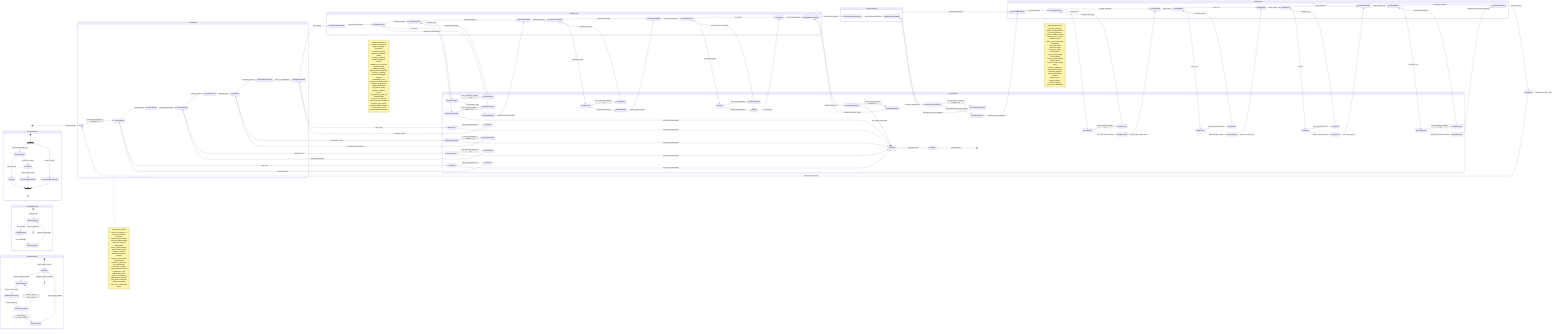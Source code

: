 %% LangFlow Audiobook Processing FSM (Final MVP Specification)
%% Shows the operational states and transitions for a complete audiobook generation system

stateDiagram-v2
    direction LR

    %% System States
    [*] --> Idle : System Ready

    %% Core Processing Pipeline States
    state CorePipeline {
        Idle --> LoadingChapter : process_book(book_id, chapter_id)
        LoadingChapter --> ChapterReady : chapter_loaded
        LoadingChapter --> LoadFailed : load_error

        ChapterReady --> SelectingChapter : select_chapter(criteria)
        SelectingChapter --> ChapterSelected : chapter_selected
        SelectingChapter --> SelectionFailed : selection_error

        ChapterSelected --> Segmenting : segment_text()
        Segmenting --> SegmentationComplete : utterances_created
        Segmenting --> SegmentationFailed : segmentation_error

        SegmentationComplete --> WritingBaseJSONL : write_v1_annotations()
        WritingBaseJSONL --> BaseAnnotationsReady : jsonl_written
        WritingBaseJSONL --> WriteFailed : write_error
    }

    %% Multi-Agent Enhancement States
    state Enhancement {
        BaseAnnotationsReady --> LoadingUtterances : enhance_annotations()
        LoadingUtterances --> SpeakerAttribution : utterances_loaded
        LoadingUtterances --> EnhancementFailed : load_error

        SpeakerAttribution --> SpeakersIdentified : speakers_attributed
        SpeakerAttribution --> AttributionFailed : attribution_error

        SpeakersIdentified --> EmotionClassification : classify_emotions()
        EmotionClassification --> EmotionsClassified : emotions_classified
        EmotionClassification --> EmotionFailed : classification_error

        EmotionsClassified --> QualityAssurance : validate_annotations()
        QualityAssurance --> QAValidated : qa_passed
        QualityAssurance --> QAFailed : qa_validation_failed

        QAValidated --> WritingEnrichedJSONL : write_v4_annotations()
        WritingEnrichedJSONL --> EnrichedAnnotationsReady : enriched_jsonl_written
        WritingEnrichedJSONL --> EnrichedWriteFailed : enriched_write_error
    }

    %% Character Analysis State
    state CharacterAnalysis {
        EnrichedAnnotationsReady --> BuildingCharacterBible : build_character_profiles()
        BuildingCharacterBible --> CharacterBibleReady : character_profiles_built
        BuildingCharacterBible --> CharacterAnalysisFailed : character_building_error
    }

    %% Audio Generation Pipeline States  
    state AudioPipeline {
        CharacterBibleReady --> GeneratingProsody : generate_prosody()
        GeneratingProsody --> ProsodyReady : prosody_generated
        GeneratingProsody --> ProsodyFailed : prosody_error

        ProsodyReady --> BuildingSSML : build_ssml()
        BuildingSSML --> SSMLReady : ssml_built
        BuildingSSML --> SSMLFailed : ssml_error

        SSMLReady --> RenderingTTS : render_audio()
        RenderingTTS --> AudioStemsReady : stems_rendered
        RenderingTTS --> TTSFailed : tts_error

        AudioStemsReady --> MasteringAudio : master_audiobook()
        MasteringAudio --> AudiobookComplete : mastering_complete
        MasteringAudio --> MasteringFailed : mastering_error
    }

    %% Success Terminal State
    AudiobookComplete --> BookReady : finalize_outputs()
    BookReady --> Idle : reset_for_next_book()
    BookReady --> [*] : shutdown_system()

    %% Error Handling & Recovery States
    state ErrorRecovery {
        LoadFailed --> RetryLoad : retry_load() [attempt < 3]
        LoadFailed --> FatalError : max_retries_exceeded()

        SelectionFailed --> RetrySelection : retry_selection() [attempt < 3]
        SelectionFailed --> FatalError : max_retries_exceeded()

        SegmentationFailed --> RetrySegmentation : retry_segmentation() [attempt < 3]
        SegmentationFailed --> FatalError : max_retries_exceeded()

        WriteFailed --> RetryWrite : retry_write() [attempt < 3]
        WriteFailed --> FatalError : max_retries_exceeded()

        EnhancementFailed --> RetryEnhancement : retry_enhancement() [attempt < 3]
        EnhancementFailed --> FatalError : max_retries_exceeded()

        AttributionFailed --> RetryAttribution : retry_attribution() [attempt < 3]
        AttributionFailed --> FallbackAttribution : use_heuristic_only()

        EmotionFailed --> RetryEmotion : retry_emotion() [attempt < 3]
        EmotionFailed --> FallbackEmotion : use_neutral_emotion()

        QAFailed --> AdjustThresholds : lower_qa_thresholds()
        QAFailed --> SkipQA : bypass_qa_validation()

        EnrichedWriteFailed --> RetryEnrichedWrite : retry_enriched_write() [attempt < 3]
        EnrichedWriteFailed --> FatalError : max_retries_exceeded()

        CharacterAnalysisFailed --> RetryCharacterAnalysis : retry_character_analysis() [attempt < 3]
        CharacterAnalysisFailed --> UseDefaultProfiles : apply_default_character_profiles()

        ProsodyFailed --> RetryProsody : retry_prosody() [attempt < 3]
        ProsodyFailed --> SimpleProsody : use_basic_prosody_rules()

        SSMLFailed --> RetrySSML : retry_ssml() [attempt < 3]
        SSMLFailed --> PlainTextSSML : generate_plain_ssml()

        TTSFailed --> RetryTTS : retry_tts() [attempt < 3]
        TTSFailed --> FallbackTTS : switch_to_piper_engine()

        MasteringFailed --> RetryMastering : retry_mastering() [attempt < 3]
        MasteringFailed --> BasicMastering : apply_basic_loudness_only()

        FatalError --> LogError : log_fatal_error()
        LogError --> [*] : system_abort()
    }

    %% Recovery Paths Back to Main Flow
    RetryLoad --> LoadingChapter : reattempt_load()
    RetrySelection --> SelectingChapter : reattempt_selection()
    RetrySegmentation --> Segmenting : reattempt_segmentation()
    RetryWrite --> WritingBaseJSONL : reattempt_write()
    RetryEnhancement --> LoadingUtterances : reattempt_enhancement()
    RetryAttribution --> SpeakerAttribution : reattempt_attribution()
    FallbackAttribution --> SpeakersIdentified : attribution_with_heuristics()
    RetryEmotion --> EmotionClassification : reattempt_emotion()
    FallbackEmotion --> EmotionsClassified : emotions_with_neutral()
    AdjustThresholds --> QualityAssurance : qa_with_lower_thresholds()
    SkipQA --> QAValidated : qa_bypassed()
    RetryEnrichedWrite --> WritingEnrichedJSONL : reattempt_enriched_write()
    RetryCharacterAnalysis --> BuildingCharacterBible : reattempt_character_analysis()
    UseDefaultProfiles --> CharacterBibleReady : character_profiles_default()
    RetryProsody --> GeneratingProsody : reattempt_prosody()
    SimpleProsody --> ProsodyReady : prosody_with_basic_rules()
    RetrySSML --> BuildingSSML : reattempt_ssml()
    PlainTextSSML --> SSMLReady : ssml_with_plain_text()
    RetryTTS --> RenderingTTS : reattempt_tts()
    FallbackTTS --> AudioStemsReady : stems_with_piper()
    RetryMastering --> MasteringAudio : reattempt_mastering()
    BasicMastering --> AudiobookComplete : audiobook_with_basic_mastering()

    %% Concurrent Caching Operations (Parallel State)
    state CacheOperations {
        state cache_fork <<fork>>
        state cache_join <<join>>

        [*] --> cache_fork
        cache_fork --> CheckingCache : cache_lookup(hash_key)
        cache_fork --> ProcessingWithoutCache : bypass_cache()

        CheckingCache --> CacheHit : cache_found()
        CheckingCache --> CacheMiss : cache_not_found()

        CacheHit --> cache_join
        CacheMiss --> ProcessingAndCaching : process_and_store()
        ProcessingAndCaching --> cache_join
        ProcessingWithoutCache --> cache_join

        cache_join --> [*]
    }

    %% Monitoring and Logging (Parallel State)
    state SystemMonitoring {
        [*] --> MonitoringActive : system_start()
        MonitoringActive --> LoggingPayload : log_request()
        LoggingPayload --> PayloadLogged : log_completed()
        PayloadLogged --> MonitoringActive : continue_monitoring()
        MonitoringActive --> [*] : system_shutdown()
    }

    %% Batch Processing Support
    state BatchProcessing {
        [*] --> BatchIdle : batch_system_ready()
        BatchIdle --> ProcessingBatch : process_multiple_books()
        ProcessingBatch --> BatchItemProcessing : process_next_book()
        BatchItemProcessing --> BatchItemComplete : book_completed()
        BatchItemComplete --> ProcessingBatch : continue_batch() [more_books]
        BatchItemComplete --> BatchComplete : finish_batch() [no_more_books]
        BatchComplete --> BatchIdle : reset_for_next_batch()
        BatchIdle --> [*] : shutdown_batch_system()
    }

    %% State Notes for Clarity
    note right of CorePipeline
        Core Pipeline Events:
        • process_book(book_id, chapter_id): Initialize processing
        • chapter_loaded: Chapter data successfully loaded
        • load_error: Chapter loading failed
        • select_chapter(criteria): Apply selection criteria
        • chapter_selected: Chapter successfully selected
        • selection_error: Chapter selection failed
        • segment_text(): Begin text segmentation
        • utterances_created: Segmentation complete
        • segmentation_error: Segmentation failed
        • write_v1_annotations(): Write base annotations
        • jsonl_written: JSONL file written successfully
        • write_error: JSONL write failed
    end note

    note right of Enhancement
        Enhancement Events:
        • enhance_annotations(): Begin multi-agent processing
        • utterances_loaded: Utterances loaded from JSONL
        • speakers_attributed: Speaker identification complete
        • attribution_error: Speaker attribution failed
        • classify_emotions(): Begin emotion classification
        • emotions_classified: Emotion classification complete
        • classification_error: Emotion classification failed
        • validate_annotations(): Begin QA validation
        • qa_passed: Quality assurance validation passed
        • qa_validation_failed: QA validation failed
        • write_v4_annotations(): Write enriched annotations
        • enriched_jsonl_written: Enriched JSONL complete
        • enriched_write_error: Enriched JSONL write failed
    end note

    note right of AudioPipeline
        Audio Pipeline Events:
        • generate_prosody(): Begin prosody generation
        • prosody_generated: Prosodic markup complete
        • prosody_error: Prosody generation failed
        • build_ssml(): Begin SSML construction
        • ssml_built: SSML documents ready
        • ssml_error: SSML building failed
        • render_audio(): Begin TTS rendering
        • stems_rendered: Audio stems complete
        • tts_error: TTS rendering failed
        • master_audiobook(): Begin final mastering
        • mastering_complete: Audiobook mastering complete
        • mastering_error: Mastering failed
        • finalize_outputs(): Prepare final deliverables
    end note